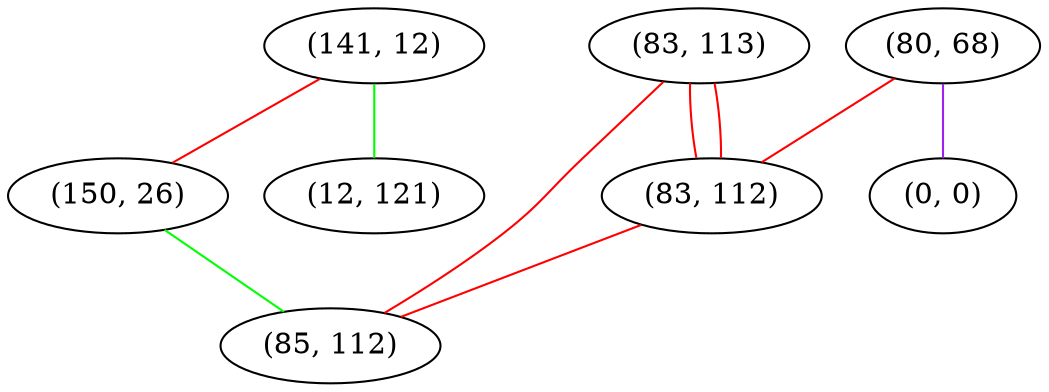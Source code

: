 graph "" {
"(141, 12)";
"(83, 113)";
"(80, 68)";
"(83, 112)";
"(150, 26)";
"(12, 121)";
"(0, 0)";
"(85, 112)";
"(141, 12)" -- "(150, 26)"  [color=red, key=0, weight=1];
"(141, 12)" -- "(12, 121)"  [color=green, key=0, weight=2];
"(83, 113)" -- "(83, 112)"  [color=red, key=0, weight=1];
"(83, 113)" -- "(83, 112)"  [color=red, key=1, weight=1];
"(83, 113)" -- "(85, 112)"  [color=red, key=0, weight=1];
"(80, 68)" -- "(83, 112)"  [color=red, key=0, weight=1];
"(80, 68)" -- "(0, 0)"  [color=purple, key=0, weight=4];
"(83, 112)" -- "(85, 112)"  [color=red, key=0, weight=1];
"(150, 26)" -- "(85, 112)"  [color=green, key=0, weight=2];
}
